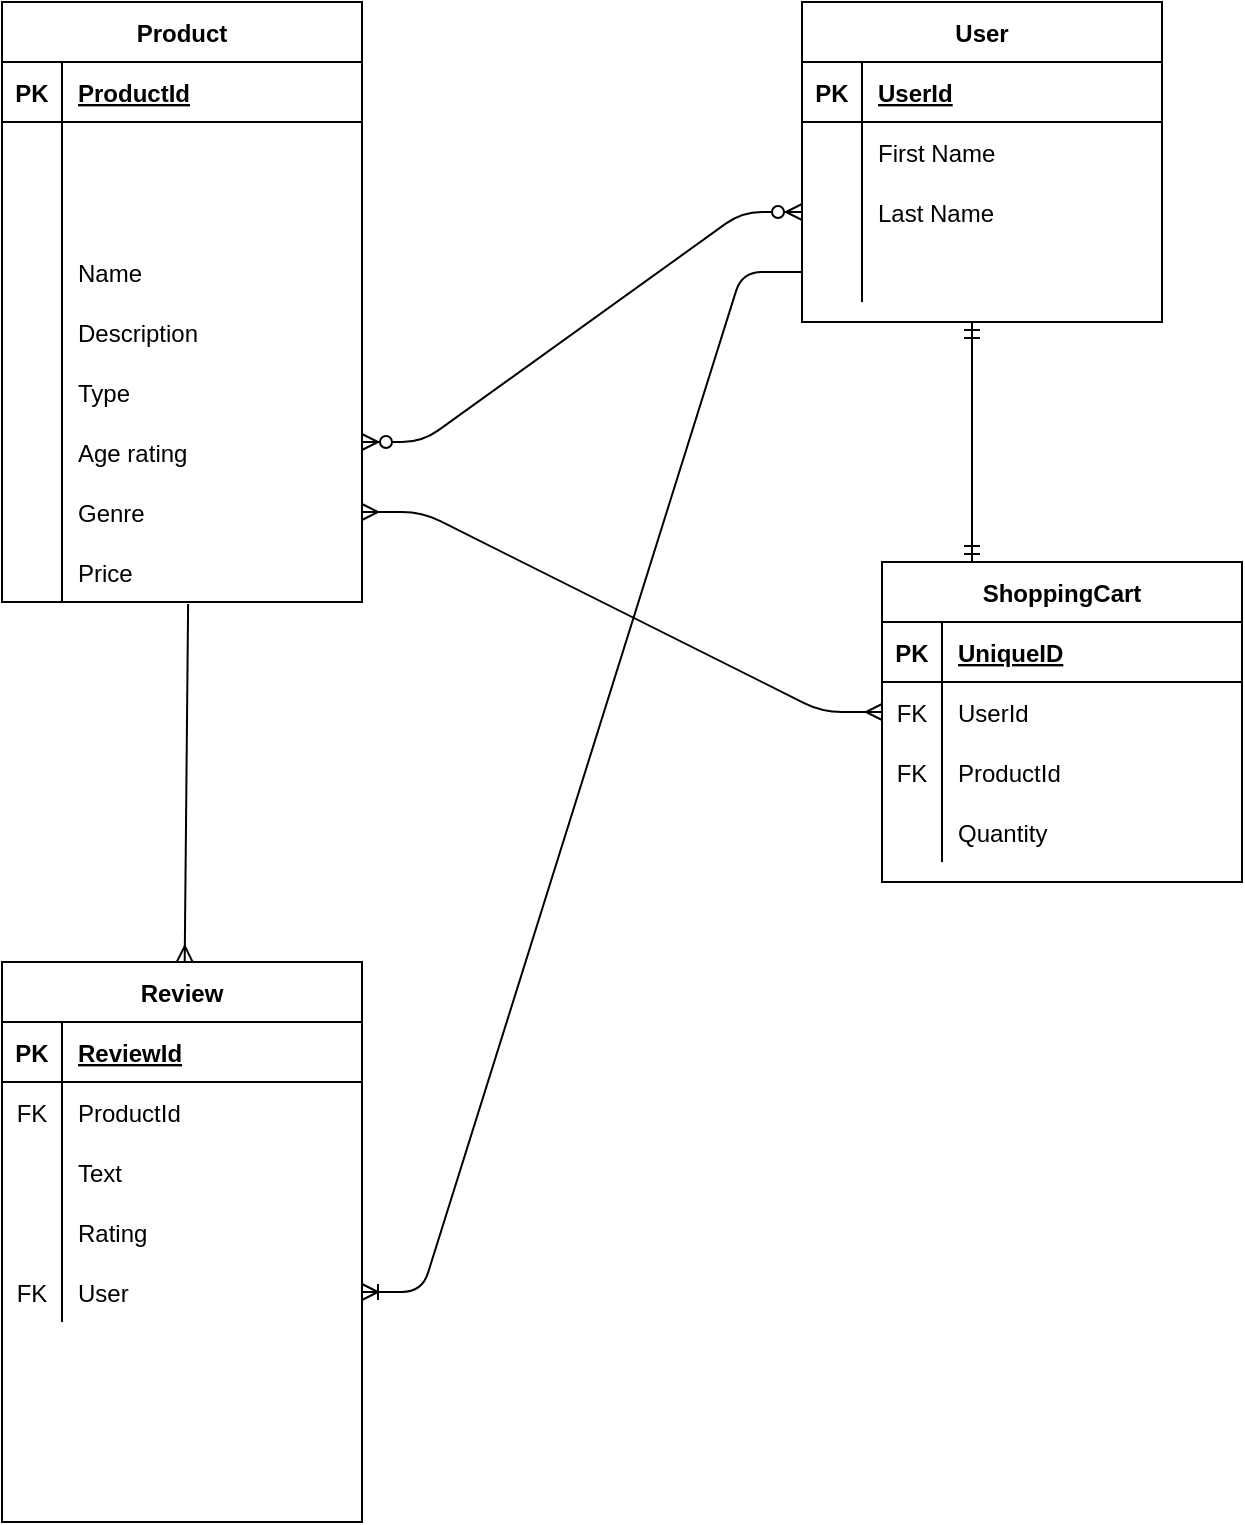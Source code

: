 <mxfile version="14.7.4" type="device"><diagram id="Iz35RHHdsMb0bk1gTUDS" name="Page-1"><mxGraphModel dx="868" dy="450" grid="1" gridSize="10" guides="1" tooltips="1" connect="1" arrows="1" fold="1" page="1" pageScale="1" pageWidth="850" pageHeight="1100" math="0" shadow="0"><root><mxCell id="0"/><mxCell id="1" parent="0"/><mxCell id="s6uqf1Nx3Vgq8TMuEnKX-1" value="Product" style="shape=table;startSize=30;container=1;collapsible=1;childLayout=tableLayout;fixedRows=1;rowLines=0;fontStyle=1;align=center;resizeLast=1;" vertex="1" parent="1"><mxGeometry x="80" y="80" width="180" height="300" as="geometry"/></mxCell><mxCell id="s6uqf1Nx3Vgq8TMuEnKX-2" value="" style="shape=partialRectangle;collapsible=0;dropTarget=0;pointerEvents=0;fillColor=none;top=0;left=0;bottom=1;right=0;points=[[0,0.5],[1,0.5]];portConstraint=eastwest;" vertex="1" parent="s6uqf1Nx3Vgq8TMuEnKX-1"><mxGeometry y="30" width="180" height="30" as="geometry"/></mxCell><mxCell id="s6uqf1Nx3Vgq8TMuEnKX-3" value="PK" style="shape=partialRectangle;connectable=0;fillColor=none;top=0;left=0;bottom=0;right=0;fontStyle=1;overflow=hidden;" vertex="1" parent="s6uqf1Nx3Vgq8TMuEnKX-2"><mxGeometry width="30" height="30" as="geometry"/></mxCell><mxCell id="s6uqf1Nx3Vgq8TMuEnKX-4" value="ProductId" style="shape=partialRectangle;connectable=0;fillColor=none;top=0;left=0;bottom=0;right=0;align=left;spacingLeft=6;fontStyle=5;overflow=hidden;" vertex="1" parent="s6uqf1Nx3Vgq8TMuEnKX-2"><mxGeometry x="30" width="150" height="30" as="geometry"/></mxCell><mxCell id="s6uqf1Nx3Vgq8TMuEnKX-5" value="" style="shape=partialRectangle;collapsible=0;dropTarget=0;pointerEvents=0;fillColor=none;top=0;left=0;bottom=0;right=0;points=[[0,0.5],[1,0.5]];portConstraint=eastwest;" vertex="1" parent="s6uqf1Nx3Vgq8TMuEnKX-1"><mxGeometry y="60" width="180" height="30" as="geometry"/></mxCell><mxCell id="s6uqf1Nx3Vgq8TMuEnKX-6" value="" style="shape=partialRectangle;connectable=0;fillColor=none;top=0;left=0;bottom=0;right=0;editable=1;overflow=hidden;" vertex="1" parent="s6uqf1Nx3Vgq8TMuEnKX-5"><mxGeometry width="30" height="30" as="geometry"/></mxCell><mxCell id="s6uqf1Nx3Vgq8TMuEnKX-7" value="" style="shape=partialRectangle;connectable=0;fillColor=none;top=0;left=0;bottom=0;right=0;align=left;spacingLeft=6;overflow=hidden;" vertex="1" parent="s6uqf1Nx3Vgq8TMuEnKX-5"><mxGeometry x="30" width="150" height="30" as="geometry"/></mxCell><mxCell id="s6uqf1Nx3Vgq8TMuEnKX-8" value="" style="shape=partialRectangle;collapsible=0;dropTarget=0;pointerEvents=0;fillColor=none;top=0;left=0;bottom=0;right=0;points=[[0,0.5],[1,0.5]];portConstraint=eastwest;" vertex="1" parent="s6uqf1Nx3Vgq8TMuEnKX-1"><mxGeometry y="90" width="180" height="30" as="geometry"/></mxCell><mxCell id="s6uqf1Nx3Vgq8TMuEnKX-9" value="" style="shape=partialRectangle;connectable=0;fillColor=none;top=0;left=0;bottom=0;right=0;editable=1;overflow=hidden;" vertex="1" parent="s6uqf1Nx3Vgq8TMuEnKX-8"><mxGeometry width="30" height="30" as="geometry"/></mxCell><mxCell id="s6uqf1Nx3Vgq8TMuEnKX-10" value="" style="shape=partialRectangle;connectable=0;fillColor=none;top=0;left=0;bottom=0;right=0;align=left;spacingLeft=6;overflow=hidden;" vertex="1" parent="s6uqf1Nx3Vgq8TMuEnKX-8"><mxGeometry x="30" width="150" height="30" as="geometry"/></mxCell><mxCell id="s6uqf1Nx3Vgq8TMuEnKX-11" value="" style="shape=partialRectangle;collapsible=0;dropTarget=0;pointerEvents=0;fillColor=none;top=0;left=0;bottom=0;right=0;points=[[0,0.5],[1,0.5]];portConstraint=eastwest;" vertex="1" parent="s6uqf1Nx3Vgq8TMuEnKX-1"><mxGeometry y="120" width="180" height="30" as="geometry"/></mxCell><mxCell id="s6uqf1Nx3Vgq8TMuEnKX-12" value="" style="shape=partialRectangle;connectable=0;fillColor=none;top=0;left=0;bottom=0;right=0;editable=1;overflow=hidden;" vertex="1" parent="s6uqf1Nx3Vgq8TMuEnKX-11"><mxGeometry width="30" height="30" as="geometry"/></mxCell><mxCell id="s6uqf1Nx3Vgq8TMuEnKX-13" value="Name" style="shape=partialRectangle;connectable=0;fillColor=none;top=0;left=0;bottom=0;right=0;align=left;spacingLeft=6;overflow=hidden;" vertex="1" parent="s6uqf1Nx3Vgq8TMuEnKX-11"><mxGeometry x="30" width="150" height="30" as="geometry"/></mxCell><mxCell id="s6uqf1Nx3Vgq8TMuEnKX-42" value="" style="shape=partialRectangle;collapsible=0;dropTarget=0;pointerEvents=0;fillColor=none;top=0;left=0;bottom=0;right=0;points=[[0,0.5],[1,0.5]];portConstraint=eastwest;" vertex="1" parent="s6uqf1Nx3Vgq8TMuEnKX-1"><mxGeometry y="150" width="180" height="30" as="geometry"/></mxCell><mxCell id="s6uqf1Nx3Vgq8TMuEnKX-43" value="" style="shape=partialRectangle;connectable=0;fillColor=none;top=0;left=0;bottom=0;right=0;editable=1;overflow=hidden;" vertex="1" parent="s6uqf1Nx3Vgq8TMuEnKX-42"><mxGeometry width="30" height="30" as="geometry"/></mxCell><mxCell id="s6uqf1Nx3Vgq8TMuEnKX-44" value="Description" style="shape=partialRectangle;connectable=0;fillColor=none;top=0;left=0;bottom=0;right=0;align=left;spacingLeft=6;overflow=hidden;" vertex="1" parent="s6uqf1Nx3Vgq8TMuEnKX-42"><mxGeometry x="30" width="150" height="30" as="geometry"/></mxCell><mxCell id="s6uqf1Nx3Vgq8TMuEnKX-46" value="" style="shape=partialRectangle;collapsible=0;dropTarget=0;pointerEvents=0;fillColor=none;top=0;left=0;bottom=0;right=0;points=[[0,0.5],[1,0.5]];portConstraint=eastwest;" vertex="1" parent="s6uqf1Nx3Vgq8TMuEnKX-1"><mxGeometry y="180" width="180" height="30" as="geometry"/></mxCell><mxCell id="s6uqf1Nx3Vgq8TMuEnKX-47" value="" style="shape=partialRectangle;connectable=0;fillColor=none;top=0;left=0;bottom=0;right=0;editable=1;overflow=hidden;" vertex="1" parent="s6uqf1Nx3Vgq8TMuEnKX-46"><mxGeometry width="30" height="30" as="geometry"/></mxCell><mxCell id="s6uqf1Nx3Vgq8TMuEnKX-48" value="Type" style="shape=partialRectangle;connectable=0;fillColor=none;top=0;left=0;bottom=0;right=0;align=left;spacingLeft=6;overflow=hidden;" vertex="1" parent="s6uqf1Nx3Vgq8TMuEnKX-46"><mxGeometry x="30" width="150" height="30" as="geometry"/></mxCell><mxCell id="s6uqf1Nx3Vgq8TMuEnKX-50" value="" style="shape=partialRectangle;collapsible=0;dropTarget=0;pointerEvents=0;fillColor=none;top=0;left=0;bottom=0;right=0;points=[[0,0.5],[1,0.5]];portConstraint=eastwest;" vertex="1" parent="s6uqf1Nx3Vgq8TMuEnKX-1"><mxGeometry y="210" width="180" height="30" as="geometry"/></mxCell><mxCell id="s6uqf1Nx3Vgq8TMuEnKX-51" value="" style="shape=partialRectangle;connectable=0;fillColor=none;top=0;left=0;bottom=0;right=0;editable=1;overflow=hidden;" vertex="1" parent="s6uqf1Nx3Vgq8TMuEnKX-50"><mxGeometry width="30" height="30" as="geometry"/></mxCell><mxCell id="s6uqf1Nx3Vgq8TMuEnKX-52" value="Age rating" style="shape=partialRectangle;connectable=0;fillColor=none;top=0;left=0;bottom=0;right=0;align=left;spacingLeft=6;overflow=hidden;" vertex="1" parent="s6uqf1Nx3Vgq8TMuEnKX-50"><mxGeometry x="30" width="150" height="30" as="geometry"/></mxCell><mxCell id="s6uqf1Nx3Vgq8TMuEnKX-58" value="" style="shape=partialRectangle;collapsible=0;dropTarget=0;pointerEvents=0;fillColor=none;top=0;left=0;bottom=0;right=0;points=[[0,0.5],[1,0.5]];portConstraint=eastwest;" vertex="1" parent="s6uqf1Nx3Vgq8TMuEnKX-1"><mxGeometry y="240" width="180" height="30" as="geometry"/></mxCell><mxCell id="s6uqf1Nx3Vgq8TMuEnKX-59" value="" style="shape=partialRectangle;connectable=0;fillColor=none;top=0;left=0;bottom=0;right=0;editable=1;overflow=hidden;" vertex="1" parent="s6uqf1Nx3Vgq8TMuEnKX-58"><mxGeometry width="30" height="30" as="geometry"/></mxCell><mxCell id="s6uqf1Nx3Vgq8TMuEnKX-60" value="Genre" style="shape=partialRectangle;connectable=0;fillColor=none;top=0;left=0;bottom=0;right=0;align=left;spacingLeft=6;overflow=hidden;" vertex="1" parent="s6uqf1Nx3Vgq8TMuEnKX-58"><mxGeometry x="30" width="150" height="30" as="geometry"/></mxCell><mxCell id="s6uqf1Nx3Vgq8TMuEnKX-62" value="" style="shape=partialRectangle;collapsible=0;dropTarget=0;pointerEvents=0;fillColor=none;top=0;left=0;bottom=0;right=0;points=[[0,0.5],[1,0.5]];portConstraint=eastwest;" vertex="1" parent="s6uqf1Nx3Vgq8TMuEnKX-1"><mxGeometry y="270" width="180" height="30" as="geometry"/></mxCell><mxCell id="s6uqf1Nx3Vgq8TMuEnKX-63" value="" style="shape=partialRectangle;connectable=0;fillColor=none;top=0;left=0;bottom=0;right=0;editable=1;overflow=hidden;" vertex="1" parent="s6uqf1Nx3Vgq8TMuEnKX-62"><mxGeometry width="30" height="30" as="geometry"/></mxCell><mxCell id="s6uqf1Nx3Vgq8TMuEnKX-64" value="Price" style="shape=partialRectangle;connectable=0;fillColor=none;top=0;left=0;bottom=0;right=0;align=left;spacingLeft=6;overflow=hidden;" vertex="1" parent="s6uqf1Nx3Vgq8TMuEnKX-62"><mxGeometry x="30" width="150" height="30" as="geometry"/></mxCell><mxCell id="s6uqf1Nx3Vgq8TMuEnKX-14" value="User" style="shape=table;startSize=30;container=1;collapsible=1;childLayout=tableLayout;fixedRows=1;rowLines=0;fontStyle=1;align=center;resizeLast=1;" vertex="1" parent="1"><mxGeometry x="480" y="80" width="180" height="160" as="geometry"/></mxCell><mxCell id="s6uqf1Nx3Vgq8TMuEnKX-15" value="" style="shape=partialRectangle;collapsible=0;dropTarget=0;pointerEvents=0;fillColor=none;top=0;left=0;bottom=1;right=0;points=[[0,0.5],[1,0.5]];portConstraint=eastwest;" vertex="1" parent="s6uqf1Nx3Vgq8TMuEnKX-14"><mxGeometry y="30" width="180" height="30" as="geometry"/></mxCell><mxCell id="s6uqf1Nx3Vgq8TMuEnKX-16" value="PK" style="shape=partialRectangle;connectable=0;fillColor=none;top=0;left=0;bottom=0;right=0;fontStyle=1;overflow=hidden;" vertex="1" parent="s6uqf1Nx3Vgq8TMuEnKX-15"><mxGeometry width="30" height="30" as="geometry"/></mxCell><mxCell id="s6uqf1Nx3Vgq8TMuEnKX-17" value="UserId" style="shape=partialRectangle;connectable=0;fillColor=none;top=0;left=0;bottom=0;right=0;align=left;spacingLeft=6;fontStyle=5;overflow=hidden;" vertex="1" parent="s6uqf1Nx3Vgq8TMuEnKX-15"><mxGeometry x="30" width="150" height="30" as="geometry"/></mxCell><mxCell id="s6uqf1Nx3Vgq8TMuEnKX-18" value="" style="shape=partialRectangle;collapsible=0;dropTarget=0;pointerEvents=0;fillColor=none;top=0;left=0;bottom=0;right=0;points=[[0,0.5],[1,0.5]];portConstraint=eastwest;" vertex="1" parent="s6uqf1Nx3Vgq8TMuEnKX-14"><mxGeometry y="60" width="180" height="30" as="geometry"/></mxCell><mxCell id="s6uqf1Nx3Vgq8TMuEnKX-19" value="" style="shape=partialRectangle;connectable=0;fillColor=none;top=0;left=0;bottom=0;right=0;editable=1;overflow=hidden;" vertex="1" parent="s6uqf1Nx3Vgq8TMuEnKX-18"><mxGeometry width="30" height="30" as="geometry"/></mxCell><mxCell id="s6uqf1Nx3Vgq8TMuEnKX-20" value="First Name" style="shape=partialRectangle;connectable=0;fillColor=none;top=0;left=0;bottom=0;right=0;align=left;spacingLeft=6;overflow=hidden;" vertex="1" parent="s6uqf1Nx3Vgq8TMuEnKX-18"><mxGeometry x="30" width="150" height="30" as="geometry"/></mxCell><mxCell id="s6uqf1Nx3Vgq8TMuEnKX-21" value="" style="shape=partialRectangle;collapsible=0;dropTarget=0;pointerEvents=0;fillColor=none;top=0;left=0;bottom=0;right=0;points=[[0,0.5],[1,0.5]];portConstraint=eastwest;" vertex="1" parent="s6uqf1Nx3Vgq8TMuEnKX-14"><mxGeometry y="90" width="180" height="30" as="geometry"/></mxCell><mxCell id="s6uqf1Nx3Vgq8TMuEnKX-22" value="" style="shape=partialRectangle;connectable=0;fillColor=none;top=0;left=0;bottom=0;right=0;editable=1;overflow=hidden;" vertex="1" parent="s6uqf1Nx3Vgq8TMuEnKX-21"><mxGeometry width="30" height="30" as="geometry"/></mxCell><mxCell id="s6uqf1Nx3Vgq8TMuEnKX-23" value="Last Name" style="shape=partialRectangle;connectable=0;fillColor=none;top=0;left=0;bottom=0;right=0;align=left;spacingLeft=6;overflow=hidden;" vertex="1" parent="s6uqf1Nx3Vgq8TMuEnKX-21"><mxGeometry x="30" width="150" height="30" as="geometry"/></mxCell><mxCell id="s6uqf1Nx3Vgq8TMuEnKX-24" value="" style="shape=partialRectangle;collapsible=0;dropTarget=0;pointerEvents=0;fillColor=none;top=0;left=0;bottom=0;right=0;points=[[0,0.5],[1,0.5]];portConstraint=eastwest;" vertex="1" parent="s6uqf1Nx3Vgq8TMuEnKX-14"><mxGeometry y="120" width="180" height="30" as="geometry"/></mxCell><mxCell id="s6uqf1Nx3Vgq8TMuEnKX-25" value="" style="shape=partialRectangle;connectable=0;fillColor=none;top=0;left=0;bottom=0;right=0;editable=1;overflow=hidden;" vertex="1" parent="s6uqf1Nx3Vgq8TMuEnKX-24"><mxGeometry width="30" height="30" as="geometry"/></mxCell><mxCell id="s6uqf1Nx3Vgq8TMuEnKX-26" value="" style="shape=partialRectangle;connectable=0;fillColor=none;top=0;left=0;bottom=0;right=0;align=left;spacingLeft=6;overflow=hidden;" vertex="1" parent="s6uqf1Nx3Vgq8TMuEnKX-24"><mxGeometry x="30" width="150" height="30" as="geometry"/></mxCell><mxCell id="s6uqf1Nx3Vgq8TMuEnKX-27" value="Review" style="shape=table;startSize=30;container=1;collapsible=1;childLayout=tableLayout;fixedRows=1;rowLines=0;fontStyle=1;align=center;resizeLast=1;" vertex="1" parent="1"><mxGeometry x="80" y="560" width="180" height="280" as="geometry"/></mxCell><mxCell id="s6uqf1Nx3Vgq8TMuEnKX-28" value="" style="shape=partialRectangle;collapsible=0;dropTarget=0;pointerEvents=0;fillColor=none;top=0;left=0;bottom=1;right=0;points=[[0,0.5],[1,0.5]];portConstraint=eastwest;" vertex="1" parent="s6uqf1Nx3Vgq8TMuEnKX-27"><mxGeometry y="30" width="180" height="30" as="geometry"/></mxCell><mxCell id="s6uqf1Nx3Vgq8TMuEnKX-29" value="PK" style="shape=partialRectangle;connectable=0;fillColor=none;top=0;left=0;bottom=0;right=0;fontStyle=1;overflow=hidden;" vertex="1" parent="s6uqf1Nx3Vgq8TMuEnKX-28"><mxGeometry width="30" height="30" as="geometry"/></mxCell><mxCell id="s6uqf1Nx3Vgq8TMuEnKX-30" value="ReviewId" style="shape=partialRectangle;connectable=0;fillColor=none;top=0;left=0;bottom=0;right=0;align=left;spacingLeft=6;fontStyle=5;overflow=hidden;" vertex="1" parent="s6uqf1Nx3Vgq8TMuEnKX-28"><mxGeometry x="30" width="150" height="30" as="geometry"/></mxCell><mxCell id="s6uqf1Nx3Vgq8TMuEnKX-31" value="" style="shape=partialRectangle;collapsible=0;dropTarget=0;pointerEvents=0;fillColor=none;top=0;left=0;bottom=0;right=0;points=[[0,0.5],[1,0.5]];portConstraint=eastwest;" vertex="1" parent="s6uqf1Nx3Vgq8TMuEnKX-27"><mxGeometry y="60" width="180" height="30" as="geometry"/></mxCell><mxCell id="s6uqf1Nx3Vgq8TMuEnKX-32" value="FK" style="shape=partialRectangle;connectable=0;fillColor=none;top=0;left=0;bottom=0;right=0;editable=1;overflow=hidden;" vertex="1" parent="s6uqf1Nx3Vgq8TMuEnKX-31"><mxGeometry width="30" height="30" as="geometry"/></mxCell><mxCell id="s6uqf1Nx3Vgq8TMuEnKX-33" value="ProductId" style="shape=partialRectangle;connectable=0;fillColor=none;top=0;left=0;bottom=0;right=0;align=left;spacingLeft=6;overflow=hidden;" vertex="1" parent="s6uqf1Nx3Vgq8TMuEnKX-31"><mxGeometry x="30" width="150" height="30" as="geometry"/></mxCell><mxCell id="s6uqf1Nx3Vgq8TMuEnKX-34" value="" style="shape=partialRectangle;collapsible=0;dropTarget=0;pointerEvents=0;fillColor=none;top=0;left=0;bottom=0;right=0;points=[[0,0.5],[1,0.5]];portConstraint=eastwest;" vertex="1" parent="s6uqf1Nx3Vgq8TMuEnKX-27"><mxGeometry y="90" width="180" height="30" as="geometry"/></mxCell><mxCell id="s6uqf1Nx3Vgq8TMuEnKX-35" value="" style="shape=partialRectangle;connectable=0;fillColor=none;top=0;left=0;bottom=0;right=0;editable=1;overflow=hidden;" vertex="1" parent="s6uqf1Nx3Vgq8TMuEnKX-34"><mxGeometry width="30" height="30" as="geometry"/></mxCell><mxCell id="s6uqf1Nx3Vgq8TMuEnKX-36" value="Text" style="shape=partialRectangle;connectable=0;fillColor=none;top=0;left=0;bottom=0;right=0;align=left;spacingLeft=6;overflow=hidden;" vertex="1" parent="s6uqf1Nx3Vgq8TMuEnKX-34"><mxGeometry x="30" width="150" height="30" as="geometry"/></mxCell><mxCell id="s6uqf1Nx3Vgq8TMuEnKX-37" value="" style="shape=partialRectangle;collapsible=0;dropTarget=0;pointerEvents=0;fillColor=none;top=0;left=0;bottom=0;right=0;points=[[0,0.5],[1,0.5]];portConstraint=eastwest;" vertex="1" parent="s6uqf1Nx3Vgq8TMuEnKX-27"><mxGeometry y="120" width="180" height="30" as="geometry"/></mxCell><mxCell id="s6uqf1Nx3Vgq8TMuEnKX-38" value="" style="shape=partialRectangle;connectable=0;fillColor=none;top=0;left=0;bottom=0;right=0;editable=1;overflow=hidden;" vertex="1" parent="s6uqf1Nx3Vgq8TMuEnKX-37"><mxGeometry width="30" height="30" as="geometry"/></mxCell><mxCell id="s6uqf1Nx3Vgq8TMuEnKX-39" value="Rating" style="shape=partialRectangle;connectable=0;fillColor=none;top=0;left=0;bottom=0;right=0;align=left;spacingLeft=6;overflow=hidden;" vertex="1" parent="s6uqf1Nx3Vgq8TMuEnKX-37"><mxGeometry x="30" width="150" height="30" as="geometry"/></mxCell><mxCell id="s6uqf1Nx3Vgq8TMuEnKX-70" value="" style="shape=partialRectangle;collapsible=0;dropTarget=0;pointerEvents=0;fillColor=none;top=0;left=0;bottom=0;right=0;points=[[0,0.5],[1,0.5]];portConstraint=eastwest;" vertex="1" parent="s6uqf1Nx3Vgq8TMuEnKX-27"><mxGeometry y="150" width="180" height="30" as="geometry"/></mxCell><mxCell id="s6uqf1Nx3Vgq8TMuEnKX-71" value="FK" style="shape=partialRectangle;connectable=0;fillColor=none;top=0;left=0;bottom=0;right=0;editable=1;overflow=hidden;" vertex="1" parent="s6uqf1Nx3Vgq8TMuEnKX-70"><mxGeometry width="30" height="30" as="geometry"/></mxCell><mxCell id="s6uqf1Nx3Vgq8TMuEnKX-72" value="User" style="shape=partialRectangle;connectable=0;fillColor=none;top=0;left=0;bottom=0;right=0;align=left;spacingLeft=6;overflow=hidden;" vertex="1" parent="s6uqf1Nx3Vgq8TMuEnKX-70"><mxGeometry x="30" width="150" height="30" as="geometry"/></mxCell><mxCell id="s6uqf1Nx3Vgq8TMuEnKX-66" value="" style="edgeStyle=entityRelationEdgeStyle;fontSize=12;html=1;endArrow=ERzeroToMany;endFill=1;startArrow=ERzeroToMany;entryX=0;entryY=0.5;entryDx=0;entryDy=0;" edge="1" parent="1" target="s6uqf1Nx3Vgq8TMuEnKX-21"><mxGeometry width="100" height="100" relative="1" as="geometry"><mxPoint x="260" y="300" as="sourcePoint"/><mxPoint x="360" y="200" as="targetPoint"/></mxGeometry></mxCell><mxCell id="s6uqf1Nx3Vgq8TMuEnKX-74" value="" style="edgeStyle=entityRelationEdgeStyle;fontSize=12;html=1;endArrow=ERoneToMany;exitX=0;exitY=0.5;exitDx=0;exitDy=0;" edge="1" parent="1" source="s6uqf1Nx3Vgq8TMuEnKX-24" target="s6uqf1Nx3Vgq8TMuEnKX-70"><mxGeometry width="100" height="100" relative="1" as="geometry"><mxPoint x="440" y="480" as="sourcePoint"/><mxPoint x="540" y="380" as="targetPoint"/></mxGeometry></mxCell><mxCell id="s6uqf1Nx3Vgq8TMuEnKX-75" value="ShoppingCart" style="shape=table;startSize=30;container=1;collapsible=1;childLayout=tableLayout;fixedRows=1;rowLines=0;fontStyle=1;align=center;resizeLast=1;" vertex="1" parent="1"><mxGeometry x="520" y="360" width="180" height="160" as="geometry"/></mxCell><mxCell id="s6uqf1Nx3Vgq8TMuEnKX-76" value="" style="shape=partialRectangle;collapsible=0;dropTarget=0;pointerEvents=0;fillColor=none;top=0;left=0;bottom=1;right=0;points=[[0,0.5],[1,0.5]];portConstraint=eastwest;" vertex="1" parent="s6uqf1Nx3Vgq8TMuEnKX-75"><mxGeometry y="30" width="180" height="30" as="geometry"/></mxCell><mxCell id="s6uqf1Nx3Vgq8TMuEnKX-77" value="PK" style="shape=partialRectangle;connectable=0;fillColor=none;top=0;left=0;bottom=0;right=0;fontStyle=1;overflow=hidden;" vertex="1" parent="s6uqf1Nx3Vgq8TMuEnKX-76"><mxGeometry width="30" height="30" as="geometry"/></mxCell><mxCell id="s6uqf1Nx3Vgq8TMuEnKX-78" value="UniqueID" style="shape=partialRectangle;connectable=0;fillColor=none;top=0;left=0;bottom=0;right=0;align=left;spacingLeft=6;fontStyle=5;overflow=hidden;" vertex="1" parent="s6uqf1Nx3Vgq8TMuEnKX-76"><mxGeometry x="30" width="150" height="30" as="geometry"/></mxCell><mxCell id="s6uqf1Nx3Vgq8TMuEnKX-79" value="" style="shape=partialRectangle;collapsible=0;dropTarget=0;pointerEvents=0;fillColor=none;top=0;left=0;bottom=0;right=0;points=[[0,0.5],[1,0.5]];portConstraint=eastwest;" vertex="1" parent="s6uqf1Nx3Vgq8TMuEnKX-75"><mxGeometry y="60" width="180" height="30" as="geometry"/></mxCell><mxCell id="s6uqf1Nx3Vgq8TMuEnKX-80" value="FK" style="shape=partialRectangle;connectable=0;fillColor=none;top=0;left=0;bottom=0;right=0;editable=1;overflow=hidden;" vertex="1" parent="s6uqf1Nx3Vgq8TMuEnKX-79"><mxGeometry width="30" height="30" as="geometry"/></mxCell><mxCell id="s6uqf1Nx3Vgq8TMuEnKX-81" value="UserId" style="shape=partialRectangle;connectable=0;fillColor=none;top=0;left=0;bottom=0;right=0;align=left;spacingLeft=6;overflow=hidden;" vertex="1" parent="s6uqf1Nx3Vgq8TMuEnKX-79"><mxGeometry x="30" width="150" height="30" as="geometry"/></mxCell><mxCell id="s6uqf1Nx3Vgq8TMuEnKX-82" value="" style="shape=partialRectangle;collapsible=0;dropTarget=0;pointerEvents=0;fillColor=none;top=0;left=0;bottom=0;right=0;points=[[0,0.5],[1,0.5]];portConstraint=eastwest;" vertex="1" parent="s6uqf1Nx3Vgq8TMuEnKX-75"><mxGeometry y="90" width="180" height="30" as="geometry"/></mxCell><mxCell id="s6uqf1Nx3Vgq8TMuEnKX-83" value="FK" style="shape=partialRectangle;connectable=0;fillColor=none;top=0;left=0;bottom=0;right=0;editable=1;overflow=hidden;" vertex="1" parent="s6uqf1Nx3Vgq8TMuEnKX-82"><mxGeometry width="30" height="30" as="geometry"/></mxCell><mxCell id="s6uqf1Nx3Vgq8TMuEnKX-84" value="ProductId" style="shape=partialRectangle;connectable=0;fillColor=none;top=0;left=0;bottom=0;right=0;align=left;spacingLeft=6;overflow=hidden;" vertex="1" parent="s6uqf1Nx3Vgq8TMuEnKX-82"><mxGeometry x="30" width="150" height="30" as="geometry"/></mxCell><mxCell id="s6uqf1Nx3Vgq8TMuEnKX-85" value="" style="shape=partialRectangle;collapsible=0;dropTarget=0;pointerEvents=0;fillColor=none;top=0;left=0;bottom=0;right=0;points=[[0,0.5],[1,0.5]];portConstraint=eastwest;" vertex="1" parent="s6uqf1Nx3Vgq8TMuEnKX-75"><mxGeometry y="120" width="180" height="30" as="geometry"/></mxCell><mxCell id="s6uqf1Nx3Vgq8TMuEnKX-86" value="" style="shape=partialRectangle;connectable=0;fillColor=none;top=0;left=0;bottom=0;right=0;editable=1;overflow=hidden;" vertex="1" parent="s6uqf1Nx3Vgq8TMuEnKX-85"><mxGeometry width="30" height="30" as="geometry"/></mxCell><mxCell id="s6uqf1Nx3Vgq8TMuEnKX-87" value="Quantity" style="shape=partialRectangle;connectable=0;fillColor=none;top=0;left=0;bottom=0;right=0;align=left;spacingLeft=6;overflow=hidden;" vertex="1" parent="s6uqf1Nx3Vgq8TMuEnKX-85"><mxGeometry x="30" width="150" height="30" as="geometry"/></mxCell><mxCell id="s6uqf1Nx3Vgq8TMuEnKX-89" value="" style="fontSize=12;html=1;endArrow=ERmandOne;startArrow=ERmandOne;exitX=0.25;exitY=0;exitDx=0;exitDy=0;" edge="1" parent="1" source="s6uqf1Nx3Vgq8TMuEnKX-75"><mxGeometry width="100" height="100" relative="1" as="geometry"><mxPoint x="510" y="350" as="sourcePoint"/><mxPoint x="565" y="240" as="targetPoint"/></mxGeometry></mxCell><mxCell id="s6uqf1Nx3Vgq8TMuEnKX-90" value="" style="edgeStyle=entityRelationEdgeStyle;fontSize=12;html=1;endArrow=ERmany;startArrow=ERmany;exitX=1;exitY=0.5;exitDx=0;exitDy=0;entryX=0;entryY=0.5;entryDx=0;entryDy=0;" edge="1" parent="1" source="s6uqf1Nx3Vgq8TMuEnKX-58" target="s6uqf1Nx3Vgq8TMuEnKX-79"><mxGeometry width="100" height="100" relative="1" as="geometry"><mxPoint x="280" y="390" as="sourcePoint"/><mxPoint x="380" y="290" as="targetPoint"/></mxGeometry></mxCell><mxCell id="s6uqf1Nx3Vgq8TMuEnKX-92" value="" style="fontSize=12;html=1;endArrow=ERmany;exitX=0.517;exitY=1.033;exitDx=0;exitDy=0;exitPerimeter=0;" edge="1" parent="1" source="s6uqf1Nx3Vgq8TMuEnKX-62" target="s6uqf1Nx3Vgq8TMuEnKX-27"><mxGeometry width="100" height="100" relative="1" as="geometry"><mxPoint x="170" y="450" as="sourcePoint"/><mxPoint x="100" y="530" as="targetPoint"/></mxGeometry></mxCell></root></mxGraphModel></diagram></mxfile>